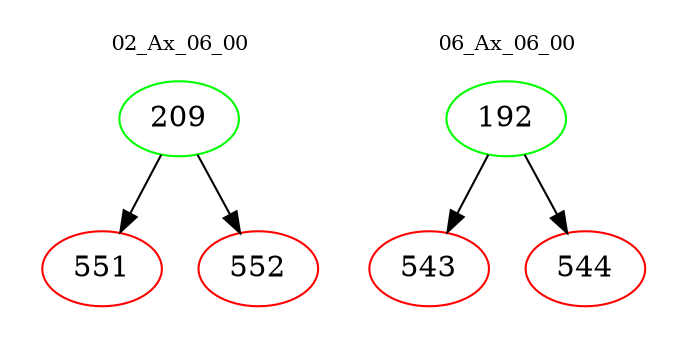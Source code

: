 digraph{
subgraph cluster_0 {
color = white
label = "02_Ax_06_00";
fontsize=10;
T0_209 [label="209", color="green"]
T0_209 -> T0_551 [color="black"]
T0_551 [label="551", color="red"]
T0_209 -> T0_552 [color="black"]
T0_552 [label="552", color="red"]
}
subgraph cluster_1 {
color = white
label = "06_Ax_06_00";
fontsize=10;
T1_192 [label="192", color="green"]
T1_192 -> T1_543 [color="black"]
T1_543 [label="543", color="red"]
T1_192 -> T1_544 [color="black"]
T1_544 [label="544", color="red"]
}
}
